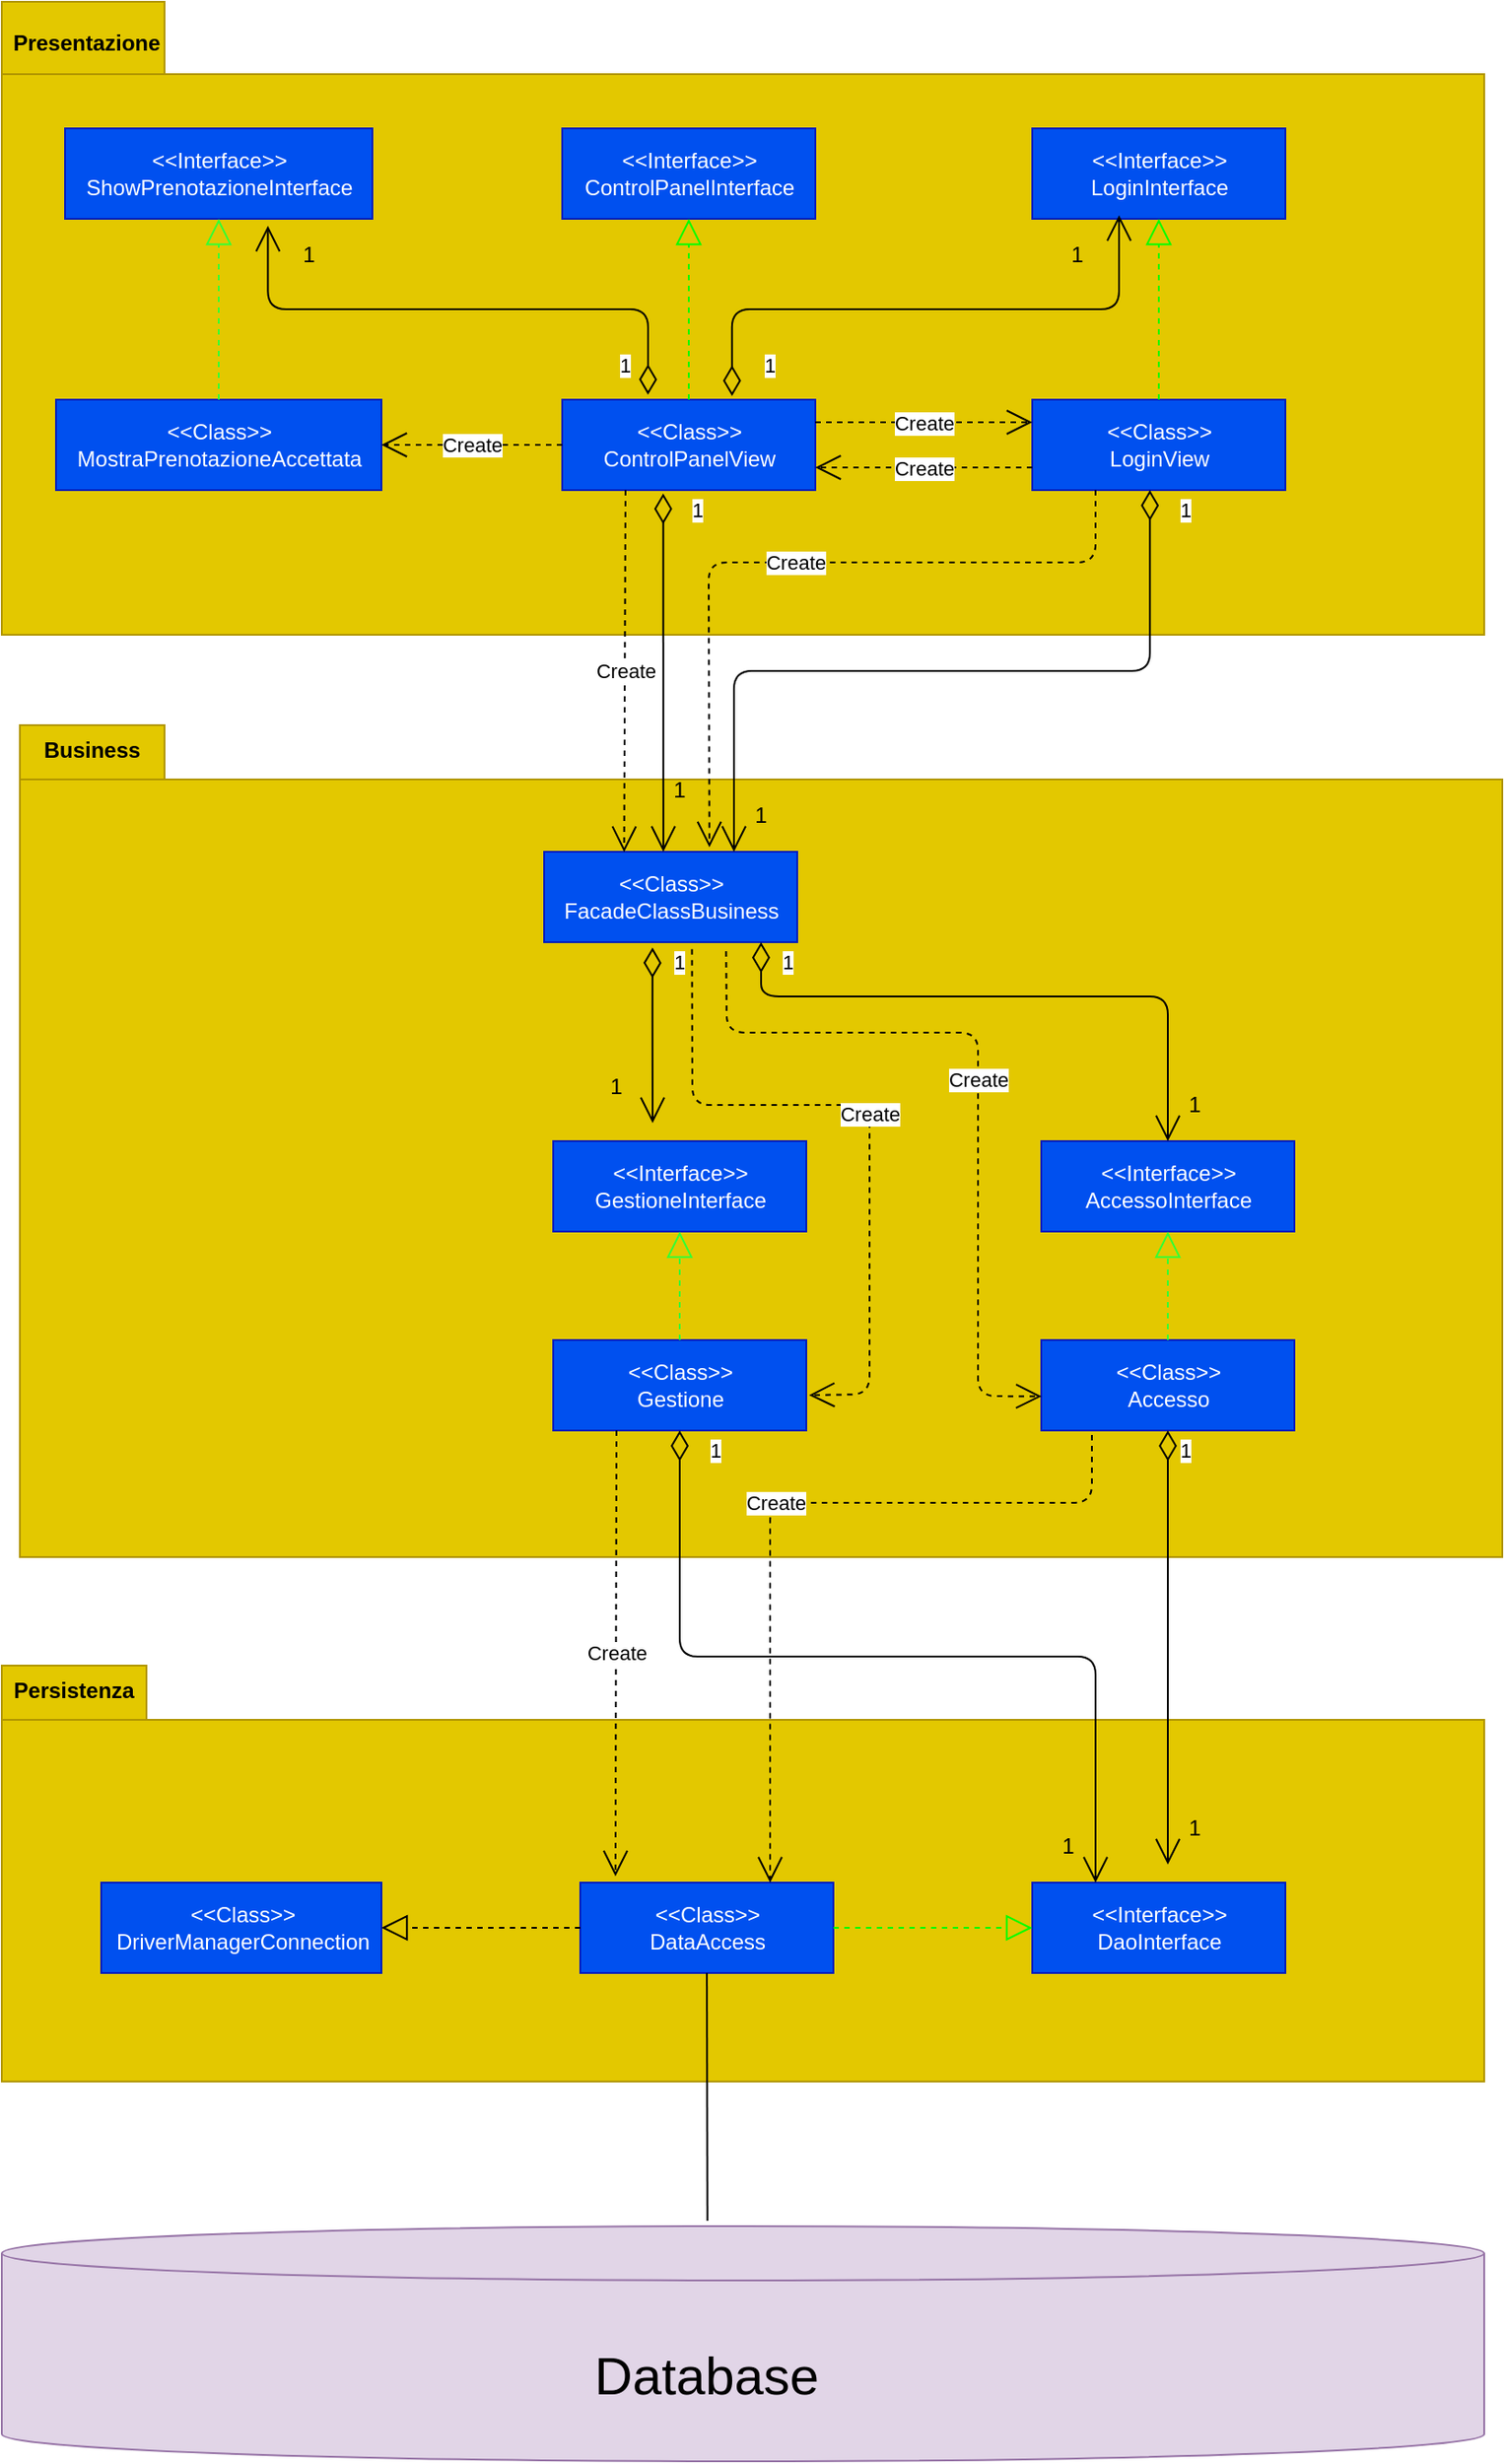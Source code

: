 <mxfile version="13.9.5" type="device"><diagram id="Yuz81DQVwpo6Mke-t7sh" name="Pagina-1"><mxGraphModel dx="2143" dy="1605" grid="1" gridSize="10" guides="1" tooltips="1" connect="1" arrows="1" fold="1" page="1" pageScale="1" pageWidth="827" pageHeight="1169" math="0" shadow="0"><root><mxCell id="0"/><mxCell id="1" parent="0"/><mxCell id="7lVUnlVMlCGdp75RqO4D-53" value="" style="shape=folder;fontStyle=1;spacingTop=10;tabWidth=90;tabHeight=40;tabPosition=left;html=1;fillColor=#e3c800;strokeColor=#B09500;fontColor=#ffffff;" parent="1" vertex="1"><mxGeometry x="200" y="220" width="820" height="350" as="geometry"/></mxCell><mxCell id="7lVUnlVMlCGdp75RqO4D-54" value="Presentazione" style="text;align=center;fontStyle=1;verticalAlign=middle;spacingLeft=3;spacingRight=3;strokeColor=none;rotatable=0;points=[[0,0.5],[1,0.5]];portConstraint=eastwest;" parent="1" vertex="1"><mxGeometry x="217" y="229" width="60" height="26" as="geometry"/></mxCell><mxCell id="7lVUnlVMlCGdp75RqO4D-51" value="" style="shape=folder;fontStyle=1;spacingTop=10;tabWidth=80;tabHeight=30;tabPosition=left;html=1;fillColor=#e3c800;strokeColor=#B09500;fontColor=#ffffff;" parent="1" vertex="1"><mxGeometry x="210" y="620" width="820" height="460" as="geometry"/></mxCell><mxCell id="7lVUnlVMlCGdp75RqO4D-52" value="Business" style="text;align=center;fontStyle=1;verticalAlign=middle;spacingLeft=3;spacingRight=3;strokeColor=none;rotatable=0;points=[[0,0.5],[1,0.5]];portConstraint=eastwest;" parent="1" vertex="1"><mxGeometry x="210" y="620" width="80" height="26" as="geometry"/></mxCell><mxCell id="7lVUnlVMlCGdp75RqO4D-49" value="" style="shape=folder;fontStyle=1;spacingTop=10;tabWidth=80;tabHeight=30;tabPosition=left;html=1;fillColor=#e3c800;strokeColor=#B09500;fontColor=#ffffff;" parent="1" vertex="1"><mxGeometry x="200" y="1140" width="820" height="230" as="geometry"/></mxCell><mxCell id="7lVUnlVMlCGdp75RqO4D-50" value="Persistenza" style="text;align=center;fontStyle=1;verticalAlign=middle;spacingLeft=3;spacingRight=3;strokeColor=none;rotatable=0;points=[[0,0.5],[1,0.5]];portConstraint=eastwest;" parent="1" vertex="1"><mxGeometry x="200" y="1140" width="80" height="26" as="geometry"/></mxCell><mxCell id="7lVUnlVMlCGdp75RqO4D-1" value="&amp;lt;&amp;lt;Class&amp;gt;&amp;gt;&lt;br&gt;ControlPanelView" style="html=1;fillColor=#0050ef;strokeColor=#001DBC;fontColor=#ffffff;" parent="1" vertex="1"><mxGeometry x="510" y="440" width="140" height="50" as="geometry"/></mxCell><mxCell id="7lVUnlVMlCGdp75RqO4D-2" value="&amp;lt;&amp;lt;Interface&amp;gt;&amp;gt;&lt;br&gt;ControlPanelInterface" style="html=1;fillColor=#0050ef;strokeColor=#001DBC;fontColor=#ffffff;" parent="1" vertex="1"><mxGeometry x="510" y="290" width="140" height="50" as="geometry"/></mxCell><mxCell id="7lVUnlVMlCGdp75RqO4D-3" value="&amp;lt;&amp;lt;Class&amp;gt;&amp;gt;&lt;br&gt;MostraPrenotazioneAccettata" style="html=1;fillColor=#0050ef;strokeColor=#001DBC;fontColor=#ffffff;" parent="1" vertex="1"><mxGeometry x="230" y="440" width="180" height="50" as="geometry"/></mxCell><mxCell id="7lVUnlVMlCGdp75RqO4D-4" value="&amp;lt;&amp;lt;Interface&amp;gt;&amp;gt;&lt;br&gt;ShowPrenotazioneInterface" style="html=1;fillColor=#0050ef;strokeColor=#001DBC;fontColor=#ffffff;" parent="1" vertex="1"><mxGeometry x="235" y="290" width="170" height="50" as="geometry"/></mxCell><mxCell id="7lVUnlVMlCGdp75RqO4D-5" value="&amp;lt;&amp;lt;Class&amp;gt;&amp;gt;&lt;br&gt;LoginView" style="html=1;fillColor=#0050ef;strokeColor=#001DBC;fontColor=#ffffff;" parent="1" vertex="1"><mxGeometry x="770" y="440" width="140" height="50" as="geometry"/></mxCell><mxCell id="7lVUnlVMlCGdp75RqO4D-6" value="&amp;lt;&amp;lt;Interface&amp;gt;&amp;gt;&lt;br&gt;LoginInterface" style="html=1;fillColor=#0050ef;strokeColor=#001DBC;fontColor=#ffffff;" parent="1" vertex="1"><mxGeometry x="770" y="290" width="140" height="50" as="geometry"/></mxCell><mxCell id="7lVUnlVMlCGdp75RqO4D-7" value="" style="endArrow=block;dashed=1;endFill=0;endSize=12;html=1;exitX=0.5;exitY=0;exitDx=0;exitDy=0;entryX=0.5;entryY=1;entryDx=0;entryDy=0;strokeColor=#00FF00;" parent="1" source="7lVUnlVMlCGdp75RqO4D-1" target="7lVUnlVMlCGdp75RqO4D-2" edge="1"><mxGeometry width="160" relative="1" as="geometry"><mxPoint x="480" y="430" as="sourcePoint"/><mxPoint x="640" y="430" as="targetPoint"/></mxGeometry></mxCell><mxCell id="7lVUnlVMlCGdp75RqO4D-8" value="" style="endArrow=block;dashed=1;endFill=0;endSize=12;html=1;exitX=0.5;exitY=0;exitDx=0;exitDy=0;entryX=0.5;entryY=1;entryDx=0;entryDy=0;strokeColor=#33FF33;" parent="1" source="7lVUnlVMlCGdp75RqO4D-3" target="7lVUnlVMlCGdp75RqO4D-4" edge="1"><mxGeometry width="160" relative="1" as="geometry"><mxPoint x="480" y="430" as="sourcePoint"/><mxPoint x="640" y="430" as="targetPoint"/></mxGeometry></mxCell><mxCell id="7lVUnlVMlCGdp75RqO4D-9" value="" style="endArrow=block;dashed=1;endFill=0;endSize=12;html=1;exitX=0.5;exitY=0;exitDx=0;exitDy=0;entryX=0.5;entryY=1;entryDx=0;entryDy=0;strokeColor=#00FF00;" parent="1" source="7lVUnlVMlCGdp75RqO4D-5" target="7lVUnlVMlCGdp75RqO4D-6" edge="1"><mxGeometry width="160" relative="1" as="geometry"><mxPoint x="480" y="430" as="sourcePoint"/><mxPoint x="640" y="430" as="targetPoint"/></mxGeometry></mxCell><mxCell id="7lVUnlVMlCGdp75RqO4D-10" value="1" style="endArrow=open;html=1;endSize=12;startArrow=diamondThin;startSize=14;startFill=0;edgeStyle=orthogonalEdgeStyle;align=left;verticalAlign=bottom;exitX=0.671;exitY=-0.04;exitDx=0;exitDy=0;exitPerimeter=0;entryX=0.343;entryY=0.96;entryDx=0;entryDy=0;entryPerimeter=0;" parent="1" source="7lVUnlVMlCGdp75RqO4D-1" target="7lVUnlVMlCGdp75RqO4D-6" edge="1"><mxGeometry x="-0.949" y="-16" relative="1" as="geometry"><mxPoint x="490" y="580" as="sourcePoint"/><mxPoint x="650" y="580" as="targetPoint"/><Array as="points"><mxPoint x="604" y="390"/><mxPoint x="818" y="390"/></Array><mxPoint as="offset"/></mxGeometry></mxCell><mxCell id="7lVUnlVMlCGdp75RqO4D-11" value="Create" style="endArrow=open;endSize=12;dashed=1;html=1;exitX=1;exitY=0.25;exitDx=0;exitDy=0;entryX=0;entryY=0.25;entryDx=0;entryDy=0;" parent="1" source="7lVUnlVMlCGdp75RqO4D-1" target="7lVUnlVMlCGdp75RqO4D-5" edge="1"><mxGeometry width="160" relative="1" as="geometry"><mxPoint x="600" y="500" as="sourcePoint"/><mxPoint x="760" y="500" as="targetPoint"/></mxGeometry></mxCell><mxCell id="7lVUnlVMlCGdp75RqO4D-13" value="Create" style="endArrow=open;endSize=12;dashed=1;html=1;exitX=0;exitY=0.75;exitDx=0;exitDy=0;entryX=1;entryY=0.75;entryDx=0;entryDy=0;" parent="1" source="7lVUnlVMlCGdp75RqO4D-5" target="7lVUnlVMlCGdp75RqO4D-1" edge="1"><mxGeometry width="160" relative="1" as="geometry"><mxPoint x="580" y="540" as="sourcePoint"/><mxPoint x="740" y="540" as="targetPoint"/></mxGeometry></mxCell><mxCell id="7lVUnlVMlCGdp75RqO4D-14" value="Create" style="endArrow=open;endSize=12;dashed=1;html=1;exitX=0;exitY=0.5;exitDx=0;exitDy=0;entryX=1;entryY=0.5;entryDx=0;entryDy=0;" parent="1" source="7lVUnlVMlCGdp75RqO4D-1" target="7lVUnlVMlCGdp75RqO4D-3" edge="1"><mxGeometry width="160" relative="1" as="geometry"><mxPoint x="350" y="380" as="sourcePoint"/><mxPoint x="510" y="380" as="targetPoint"/><Array as="points"><mxPoint x="460" y="465"/></Array></mxGeometry></mxCell><mxCell id="7lVUnlVMlCGdp75RqO4D-15" value="1" style="endArrow=open;html=1;endSize=12;startArrow=diamondThin;startSize=14;startFill=0;edgeStyle=orthogonalEdgeStyle;align=left;verticalAlign=bottom;exitX=0.339;exitY=-0.054;exitDx=0;exitDy=0;exitPerimeter=0;entryX=0.66;entryY=1.077;entryDx=0;entryDy=0;entryPerimeter=0;" parent="1" source="7lVUnlVMlCGdp75RqO4D-1" target="7lVUnlVMlCGdp75RqO4D-4" edge="1"><mxGeometry x="-0.952" y="17" relative="1" as="geometry"><mxPoint x="350" y="380" as="sourcePoint"/><mxPoint x="510" y="380" as="targetPoint"/><Array as="points"><mxPoint x="557" y="390"/><mxPoint x="347" y="390"/></Array><mxPoint as="offset"/></mxGeometry></mxCell><mxCell id="7lVUnlVMlCGdp75RqO4D-16" value="&amp;lt;&amp;lt;Class&amp;gt;&amp;gt;&lt;br&gt;FacadeClassBusiness" style="html=1;fillColor=#0050ef;strokeColor=#001DBC;fontColor=#ffffff;" parent="1" vertex="1"><mxGeometry x="500" y="690" width="140" height="50" as="geometry"/></mxCell><mxCell id="7lVUnlVMlCGdp75RqO4D-17" value="Create" style="endArrow=open;endSize=12;dashed=1;html=1;exitX=0.25;exitY=1;exitDx=0;exitDy=0;entryX=0.316;entryY=0.002;entryDx=0;entryDy=0;entryPerimeter=0;" parent="1" source="7lVUnlVMlCGdp75RqO4D-1" target="7lVUnlVMlCGdp75RqO4D-16" edge="1"><mxGeometry width="160" relative="1" as="geometry"><mxPoint x="500" y="590" as="sourcePoint"/><mxPoint x="660" y="590" as="targetPoint"/></mxGeometry></mxCell><mxCell id="7lVUnlVMlCGdp75RqO4D-19" value="1" style="endArrow=open;html=1;endSize=12;startArrow=diamondThin;startSize=14;startFill=0;edgeStyle=orthogonalEdgeStyle;align=left;verticalAlign=bottom;strokeColor=#000000;exitX=0.399;exitY=1.037;exitDx=0;exitDy=0;exitPerimeter=0;entryX=0.471;entryY=0;entryDx=0;entryDy=0;entryPerimeter=0;" parent="1" source="7lVUnlVMlCGdp75RqO4D-1" target="7lVUnlVMlCGdp75RqO4D-16" edge="1"><mxGeometry x="-0.817" y="14" relative="1" as="geometry"><mxPoint x="490" y="590" as="sourcePoint"/><mxPoint x="650" y="590" as="targetPoint"/><Array as="points"/><mxPoint as="offset"/></mxGeometry></mxCell><mxCell id="7lVUnlVMlCGdp75RqO4D-20" value="Create" style="endArrow=open;endSize=12;dashed=1;html=1;strokeColor=#000000;exitX=0.25;exitY=1;exitDx=0;exitDy=0;entryX=0.653;entryY=-0.05;entryDx=0;entryDy=0;entryPerimeter=0;" parent="1" source="7lVUnlVMlCGdp75RqO4D-5" target="7lVUnlVMlCGdp75RqO4D-16" edge="1"><mxGeometry width="160" relative="1" as="geometry"><mxPoint x="450" y="510" as="sourcePoint"/><mxPoint x="610" y="510" as="targetPoint"/><Array as="points"><mxPoint x="805" y="530"/><mxPoint x="591" y="530"/></Array></mxGeometry></mxCell><mxCell id="7lVUnlVMlCGdp75RqO4D-21" value="1" style="endArrow=open;html=1;endSize=12;startArrow=diamondThin;startSize=14;startFill=0;edgeStyle=orthogonalEdgeStyle;align=left;verticalAlign=bottom;strokeColor=#000000;exitX=0.465;exitY=1;exitDx=0;exitDy=0;exitPerimeter=0;entryX=0.75;entryY=0;entryDx=0;entryDy=0;" parent="1" source="7lVUnlVMlCGdp75RqO4D-5" target="7lVUnlVMlCGdp75RqO4D-16" edge="1"><mxGeometry x="-0.907" y="15" relative="1" as="geometry"><mxPoint x="660" y="630" as="sourcePoint"/><mxPoint x="820" y="630" as="targetPoint"/><mxPoint as="offset"/></mxGeometry></mxCell><mxCell id="7lVUnlVMlCGdp75RqO4D-23" value="&amp;lt;&amp;lt;Class&amp;gt;&amp;gt;&lt;br&gt;Gestione" style="html=1;fillColor=#0050ef;strokeColor=#001DBC;fontColor=#ffffff;" parent="1" vertex="1"><mxGeometry x="505" y="960" width="140" height="50" as="geometry"/></mxCell><mxCell id="7lVUnlVMlCGdp75RqO4D-24" value="&amp;lt;&amp;lt;Class&amp;gt;&amp;gt;&lt;br&gt;Accesso" style="html=1;fillColor=#0050ef;strokeColor=#001DBC;fontColor=#ffffff;" parent="1" vertex="1"><mxGeometry x="775" y="960" width="140" height="50" as="geometry"/></mxCell><mxCell id="7lVUnlVMlCGdp75RqO4D-26" value="&amp;lt;&amp;lt;Interface&amp;gt;&amp;gt;&lt;br&gt;GestioneInterface" style="html=1;fillColor=#0050ef;strokeColor=#001DBC;fontColor=#ffffff;" parent="1" vertex="1"><mxGeometry x="505" y="850" width="140" height="50" as="geometry"/></mxCell><mxCell id="7lVUnlVMlCGdp75RqO4D-27" value="&amp;lt;&amp;lt;Interface&amp;gt;&amp;gt;&lt;br&gt;AccessoInterface" style="html=1;fillColor=#0050ef;strokeColor=#001DBC;fontColor=#ffffff;" parent="1" vertex="1"><mxGeometry x="775" y="850" width="140" height="50" as="geometry"/></mxCell><mxCell id="7lVUnlVMlCGdp75RqO4D-29" value="" style="endArrow=block;dashed=1;endFill=0;endSize=12;html=1;exitX=0.5;exitY=0;exitDx=0;exitDy=0;strokeColor=#33FF33;" parent="1" source="7lVUnlVMlCGdp75RqO4D-23" edge="1"><mxGeometry width="160" relative="1" as="geometry"><mxPoint x="410" y="860" as="sourcePoint"/><mxPoint x="575" y="900" as="targetPoint"/></mxGeometry></mxCell><mxCell id="7lVUnlVMlCGdp75RqO4D-30" value="" style="endArrow=block;dashed=1;endFill=0;endSize=12;html=1;exitX=0.5;exitY=0;exitDx=0;exitDy=0;entryX=0.5;entryY=1;entryDx=0;entryDy=0;strokeColor=#33FF33;" parent="1" source="7lVUnlVMlCGdp75RqO4D-24" target="7lVUnlVMlCGdp75RqO4D-27" edge="1"><mxGeometry width="160" relative="1" as="geometry"><mxPoint x="410" y="860" as="sourcePoint"/><mxPoint x="570" y="860" as="targetPoint"/></mxGeometry></mxCell><mxCell id="7lVUnlVMlCGdp75RqO4D-33" value="1" style="endArrow=open;html=1;endSize=12;startArrow=diamondThin;startSize=14;startFill=0;edgeStyle=orthogonalEdgeStyle;align=left;verticalAlign=bottom;strokeColor=#000000;exitX=0.428;exitY=1.059;exitDx=0;exitDy=0;exitPerimeter=0;" parent="1" source="7lVUnlVMlCGdp75RqO4D-16" edge="1"><mxGeometry x="-0.649" y="10" relative="1" as="geometry"><mxPoint x="560" y="750" as="sourcePoint"/><mxPoint x="560" y="840" as="targetPoint"/><mxPoint as="offset"/></mxGeometry></mxCell><mxCell id="7lVUnlVMlCGdp75RqO4D-34" value="1" style="endArrow=open;html=1;endSize=12;startArrow=diamondThin;startSize=14;startFill=0;edgeStyle=orthogonalEdgeStyle;align=left;verticalAlign=bottom;strokeColor=#000000;entryX=0.5;entryY=0;entryDx=0;entryDy=0;exitX=0.857;exitY=1;exitDx=0;exitDy=0;exitPerimeter=0;" parent="1" source="7lVUnlVMlCGdp75RqO4D-16" target="7lVUnlVMlCGdp75RqO4D-27" edge="1"><mxGeometry x="-0.761" y="10" relative="1" as="geometry"><mxPoint x="620" y="750" as="sourcePoint"/><mxPoint x="680" y="900" as="targetPoint"/><Array as="points"><mxPoint x="620" y="770"/><mxPoint x="845" y="770"/></Array><mxPoint as="offset"/></mxGeometry></mxCell><mxCell id="7lVUnlVMlCGdp75RqO4D-36" value="Create" style="endArrow=open;endSize=12;dashed=1;html=1;strokeColor=#000000;exitX=0.584;exitY=1.078;exitDx=0;exitDy=0;exitPerimeter=0;entryX=1.011;entryY=0.609;entryDx=0;entryDy=0;entryPerimeter=0;" parent="1" source="7lVUnlVMlCGdp75RqO4D-16" target="7lVUnlVMlCGdp75RqO4D-23" edge="1"><mxGeometry width="160" relative="1" as="geometry"><mxPoint x="530" y="800" as="sourcePoint"/><mxPoint x="690" y="800" as="targetPoint"/><Array as="points"><mxPoint x="582" y="830"/><mxPoint x="680" y="830"/><mxPoint x="680" y="990"/></Array></mxGeometry></mxCell><mxCell id="7lVUnlVMlCGdp75RqO4D-38" value="Create" style="endArrow=open;endSize=12;dashed=1;html=1;strokeColor=#000000;exitX=0.719;exitY=1.099;exitDx=0;exitDy=0;exitPerimeter=0;entryX=0.001;entryY=0.623;entryDx=0;entryDy=0;entryPerimeter=0;" parent="1" source="7lVUnlVMlCGdp75RqO4D-16" target="7lVUnlVMlCGdp75RqO4D-24" edge="1"><mxGeometry width="160" relative="1" as="geometry"><mxPoint x="530" y="800" as="sourcePoint"/><mxPoint x="690" y="800" as="targetPoint"/><Array as="points"><mxPoint x="601" y="790"/><mxPoint x="740" y="790"/><mxPoint x="740" y="991"/></Array></mxGeometry></mxCell><mxCell id="7lVUnlVMlCGdp75RqO4D-39" value="&amp;lt;&amp;lt;Class&amp;gt;&amp;gt;&lt;br&gt;DataAccess" style="html=1;fillColor=#0050ef;strokeColor=#001DBC;fontColor=#ffffff;" parent="1" vertex="1"><mxGeometry x="520" y="1260" width="140" height="50" as="geometry"/></mxCell><mxCell id="7lVUnlVMlCGdp75RqO4D-40" value="&amp;lt;&amp;lt;Interface&amp;gt;&amp;gt;&lt;br&gt;DaoInterface" style="html=1;fillColor=#0050ef;strokeColor=#001DBC;fontColor=#ffffff;" parent="1" vertex="1"><mxGeometry x="770" y="1260" width="140" height="50" as="geometry"/></mxCell><mxCell id="7lVUnlVMlCGdp75RqO4D-41" value="&amp;lt;&amp;lt;Class&amp;gt;&amp;gt;&lt;br&gt;DriverManagerConnection" style="html=1;fillColor=#0050ef;strokeColor=#001DBC;fontColor=#ffffff;" parent="1" vertex="1"><mxGeometry x="255" y="1260" width="155" height="50" as="geometry"/></mxCell><mxCell id="7lVUnlVMlCGdp75RqO4D-42" value="" style="endArrow=block;dashed=1;endFill=0;endSize=12;html=1;exitX=1;exitY=0.5;exitDx=0;exitDy=0;strokeColor=#00FF00;" parent="1" source="7lVUnlVMlCGdp75RqO4D-39" target="7lVUnlVMlCGdp75RqO4D-40" edge="1"><mxGeometry width="160" relative="1" as="geometry"><mxPoint x="590" y="1220" as="sourcePoint"/><mxPoint x="750" y="1220" as="targetPoint"/></mxGeometry></mxCell><mxCell id="7lVUnlVMlCGdp75RqO4D-43" value="Create" style="endArrow=open;endSize=12;dashed=1;html=1;strokeColor=#000000;exitX=0.25;exitY=1;exitDx=0;exitDy=0;entryX=0.139;entryY=-0.07;entryDx=0;entryDy=0;entryPerimeter=0;" parent="1" source="7lVUnlVMlCGdp75RqO4D-23" target="7lVUnlVMlCGdp75RqO4D-39" edge="1"><mxGeometry width="160" relative="1" as="geometry"><mxPoint x="500" y="1110" as="sourcePoint"/><mxPoint x="660" y="1110" as="targetPoint"/></mxGeometry></mxCell><mxCell id="7lVUnlVMlCGdp75RqO4D-44" value="Create" style="endArrow=open;endSize=12;dashed=1;html=1;strokeColor=#000000;exitX=0.2;exitY=1.05;exitDx=0;exitDy=0;exitPerimeter=0;entryX=0.75;entryY=0;entryDx=0;entryDy=0;" parent="1" source="7lVUnlVMlCGdp75RqO4D-24" target="7lVUnlVMlCGdp75RqO4D-39" edge="1"><mxGeometry width="160" relative="1" as="geometry"><mxPoint x="500" y="1110" as="sourcePoint"/><mxPoint x="660" y="1110" as="targetPoint"/><Array as="points"><mxPoint x="803" y="1050"/><mxPoint x="625" y="1050"/></Array></mxGeometry></mxCell><mxCell id="7lVUnlVMlCGdp75RqO4D-45" value="1" style="endArrow=open;html=1;endSize=12;startArrow=diamondThin;startSize=14;startFill=0;edgeStyle=orthogonalEdgeStyle;align=left;verticalAlign=bottom;strokeColor=#000000;exitX=0.5;exitY=1;exitDx=0;exitDy=0;" parent="1" source="7lVUnlVMlCGdp75RqO4D-24" edge="1"><mxGeometry x="-0.833" y="5" relative="1" as="geometry"><mxPoint x="520" y="1120" as="sourcePoint"/><mxPoint x="845" y="1250" as="targetPoint"/><mxPoint as="offset"/></mxGeometry></mxCell><mxCell id="7lVUnlVMlCGdp75RqO4D-46" value="1" style="endArrow=open;html=1;endSize=12;startArrow=diamondThin;startSize=14;startFill=0;edgeStyle=orthogonalEdgeStyle;align=left;verticalAlign=bottom;strokeColor=#000000;exitX=0.5;exitY=1;exitDx=0;exitDy=0;entryX=0.25;entryY=0;entryDx=0;entryDy=0;" parent="1" source="7lVUnlVMlCGdp75RqO4D-23" target="7lVUnlVMlCGdp75RqO4D-40" edge="1"><mxGeometry x="-0.917" y="15" relative="1" as="geometry"><mxPoint x="520" y="1120" as="sourcePoint"/><mxPoint x="680" y="1120" as="targetPoint"/><mxPoint as="offset"/></mxGeometry></mxCell><mxCell id="7lVUnlVMlCGdp75RqO4D-47" value="" style="endArrow=block;dashed=1;endFill=0;endSize=12;html=1;strokeColor=#000000;exitX=0;exitY=0.5;exitDx=0;exitDy=0;entryX=1;entryY=0.5;entryDx=0;entryDy=0;" parent="1" source="7lVUnlVMlCGdp75RqO4D-39" target="7lVUnlVMlCGdp75RqO4D-41" edge="1"><mxGeometry width="160" relative="1" as="geometry"><mxPoint x="440" y="1170" as="sourcePoint"/><mxPoint x="600" y="1170" as="targetPoint"/></mxGeometry></mxCell><mxCell id="7lVUnlVMlCGdp75RqO4D-55" value="" style="shape=cylinder3;whiteSpace=wrap;html=1;boundedLbl=1;backgroundOutline=1;size=15;fillColor=#e1d5e7;strokeColor=#9673a6;" parent="1" vertex="1"><mxGeometry x="200" y="1450" width="820" height="130" as="geometry"/></mxCell><mxCell id="7lVUnlVMlCGdp75RqO4D-56" value="&lt;font style=&quot;font-size: 29px&quot;&gt;Database&lt;/font&gt;" style="text;html=1;strokeColor=none;fillColor=none;align=center;verticalAlign=middle;whiteSpace=wrap;rounded=0;" parent="1" vertex="1"><mxGeometry x="530" y="1510" width="120" height="46" as="geometry"/></mxCell><mxCell id="7lVUnlVMlCGdp75RqO4D-57" value="" style="endArrow=none;html=1;entryX=0.5;entryY=1;entryDx=0;entryDy=0;exitX=0.476;exitY=-0.023;exitDx=0;exitDy=0;exitPerimeter=0;" parent="1" source="7lVUnlVMlCGdp75RqO4D-55" target="7lVUnlVMlCGdp75RqO4D-39" edge="1"><mxGeometry width="50" height="50" relative="1" as="geometry"><mxPoint x="550" y="1300" as="sourcePoint"/><mxPoint x="600" y="1250" as="targetPoint"/></mxGeometry></mxCell><mxCell id="7lVUnlVMlCGdp75RqO4D-60" value="1" style="text;html=1;strokeColor=none;fillColor=none;align=center;verticalAlign=middle;whiteSpace=wrap;rounded=0;" parent="1" vertex="1"><mxGeometry x="520" y="810" width="40" height="20" as="geometry"/></mxCell><mxCell id="7lVUnlVMlCGdp75RqO4D-61" value="1" style="text;html=1;strokeColor=none;fillColor=none;align=center;verticalAlign=middle;whiteSpace=wrap;rounded=0;" parent="1" vertex="1"><mxGeometry x="840" y="820" width="40" height="20" as="geometry"/></mxCell><mxCell id="7lVUnlVMlCGdp75RqO4D-62" value="1" style="text;html=1;strokeColor=none;fillColor=none;align=center;verticalAlign=middle;whiteSpace=wrap;rounded=0;" parent="1" vertex="1"><mxGeometry x="770" y="1230" width="40" height="20" as="geometry"/></mxCell><mxCell id="7lVUnlVMlCGdp75RqO4D-63" value="1" style="text;html=1;strokeColor=none;fillColor=none;align=center;verticalAlign=middle;whiteSpace=wrap;rounded=0;" parent="1" vertex="1"><mxGeometry x="840" y="1220" width="40" height="20" as="geometry"/></mxCell><mxCell id="7lVUnlVMlCGdp75RqO4D-64" value="1" style="text;html=1;strokeColor=none;fillColor=none;align=center;verticalAlign=middle;whiteSpace=wrap;rounded=0;" parent="1" vertex="1"><mxGeometry x="350" y="350" width="40" height="20" as="geometry"/></mxCell><mxCell id="7lVUnlVMlCGdp75RqO4D-65" value="1" style="text;html=1;strokeColor=none;fillColor=none;align=center;verticalAlign=middle;whiteSpace=wrap;rounded=0;" parent="1" vertex="1"><mxGeometry x="775" y="350" width="40" height="20" as="geometry"/></mxCell><mxCell id="7lVUnlVMlCGdp75RqO4D-66" value="1" style="text;html=1;strokeColor=none;fillColor=none;align=center;verticalAlign=middle;whiteSpace=wrap;rounded=0;" parent="1" vertex="1"><mxGeometry x="600" y="660" width="40" height="20" as="geometry"/></mxCell><mxCell id="7lVUnlVMlCGdp75RqO4D-67" value="1" style="text;html=1;strokeColor=none;fillColor=none;align=center;verticalAlign=middle;whiteSpace=wrap;rounded=0;" parent="1" vertex="1"><mxGeometry x="555" y="646" width="40" height="20" as="geometry"/></mxCell></root></mxGraphModel></diagram></mxfile>